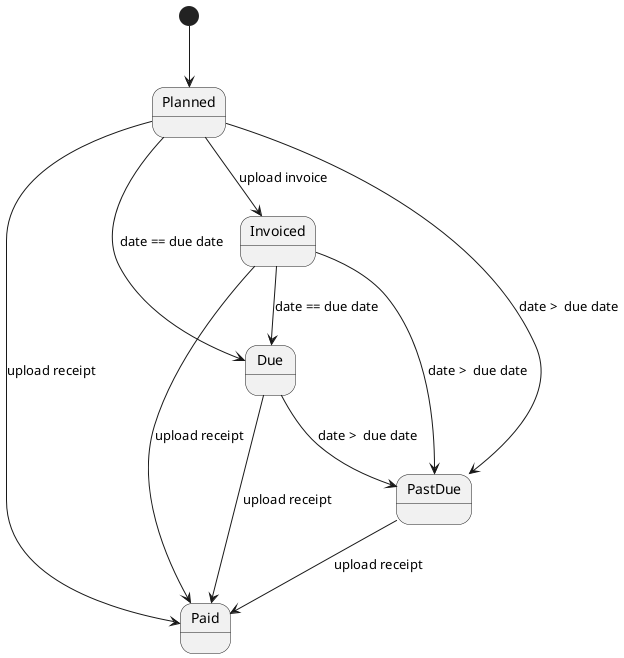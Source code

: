 @startuml
[*] --> Planned
Planned --> Invoiced: upload invoice
Invoiced --> Paid: upload receipt
Invoiced --> Due: date == due date
Due --> PastDue: date >  due date
Due --> Paid: upload receipt
PastDue --> Paid: upload receipt
Planned --> Paid: upload receipt
Planned --> Due: date == due date
Planned --> PastDue: date >  due date
Invoiced --> PastDue: date >  due date

@enduml